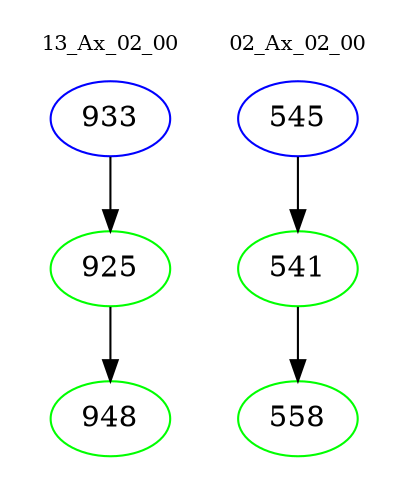 digraph{
subgraph cluster_0 {
color = white
label = "13_Ax_02_00";
fontsize=10;
T0_933 [label="933", color="blue"]
T0_933 -> T0_925 [color="black"]
T0_925 [label="925", color="green"]
T0_925 -> T0_948 [color="black"]
T0_948 [label="948", color="green"]
}
subgraph cluster_1 {
color = white
label = "02_Ax_02_00";
fontsize=10;
T1_545 [label="545", color="blue"]
T1_545 -> T1_541 [color="black"]
T1_541 [label="541", color="green"]
T1_541 -> T1_558 [color="black"]
T1_558 [label="558", color="green"]
}
}
